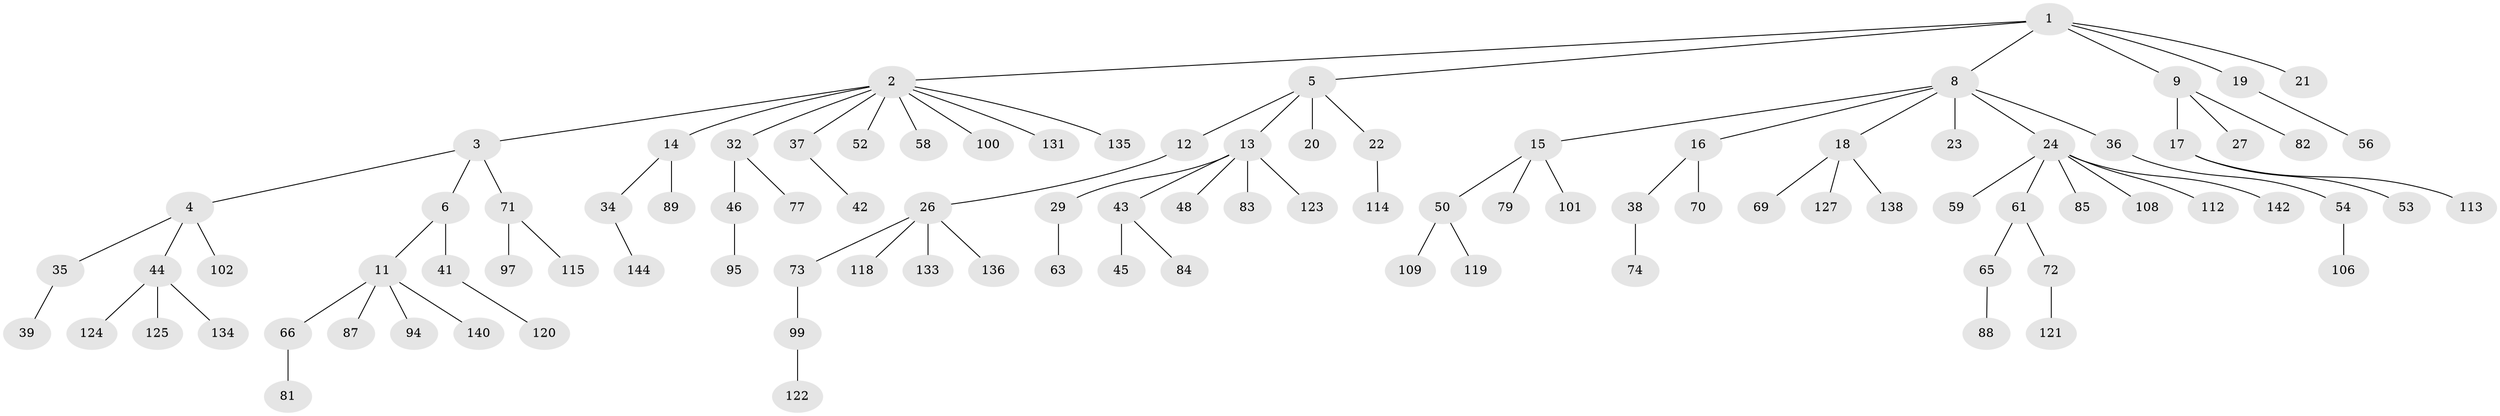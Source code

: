 // original degree distribution, {6: 0.0136986301369863, 7: 0.00684931506849315, 5: 0.0410958904109589, 4: 0.07534246575342465, 2: 0.18493150684931506, 3: 0.1506849315068493, 1: 0.5273972602739726}
// Generated by graph-tools (version 1.1) at 2025/42/03/06/25 10:42:02]
// undirected, 98 vertices, 97 edges
graph export_dot {
graph [start="1"]
  node [color=gray90,style=filled];
  1;
  2 [super="+55"];
  3 [super="+116"];
  4 [super="+132"];
  5 [super="+7"];
  6 [super="+67"];
  8 [super="+10"];
  9 [super="+96"];
  11 [super="+47"];
  12 [super="+137"];
  13 [super="+33"];
  14;
  15 [super="+31"];
  16 [super="+30"];
  17 [super="+25"];
  18 [super="+64"];
  19 [super="+107"];
  20;
  21;
  22 [super="+93"];
  23 [super="+104"];
  24 [super="+28"];
  26 [super="+40"];
  27 [super="+49"];
  29;
  32 [super="+139"];
  34 [super="+60"];
  35 [super="+51"];
  36;
  37 [super="+76"];
  38 [super="+78"];
  39;
  41 [super="+103"];
  42 [super="+143"];
  43 [super="+80"];
  44 [super="+92"];
  45 [super="+57"];
  46 [super="+105"];
  48 [super="+110"];
  50 [super="+62"];
  52;
  53 [super="+86"];
  54 [super="+129"];
  56 [super="+68"];
  58 [super="+75"];
  59;
  61;
  63 [super="+111"];
  65 [super="+146"];
  66;
  69;
  70;
  71 [super="+128"];
  72 [super="+130"];
  73;
  74;
  77 [super="+91"];
  79 [super="+90"];
  81 [super="+98"];
  82;
  83;
  84;
  85;
  87;
  88;
  89;
  94;
  95 [super="+141"];
  97;
  99 [super="+126"];
  100;
  101 [super="+117"];
  102;
  106;
  108;
  109;
  112;
  113;
  114;
  115;
  118;
  119 [super="+145"];
  120;
  121;
  122;
  123;
  124;
  125;
  127;
  131;
  133;
  134;
  135;
  136;
  138;
  140;
  142;
  144;
  1 -- 2;
  1 -- 5;
  1 -- 8;
  1 -- 9;
  1 -- 19;
  1 -- 21;
  2 -- 3;
  2 -- 14;
  2 -- 32;
  2 -- 37;
  2 -- 52;
  2 -- 131;
  2 -- 100;
  2 -- 135;
  2 -- 58;
  3 -- 4;
  3 -- 6;
  3 -- 71;
  4 -- 35;
  4 -- 44;
  4 -- 102;
  5 -- 12;
  5 -- 13;
  5 -- 20;
  5 -- 22;
  6 -- 11;
  6 -- 41;
  8 -- 24;
  8 -- 36;
  8 -- 16;
  8 -- 18;
  8 -- 23;
  8 -- 15;
  9 -- 17;
  9 -- 27;
  9 -- 82;
  11 -- 66;
  11 -- 140;
  11 -- 94;
  11 -- 87;
  12 -- 26;
  13 -- 29;
  13 -- 83;
  13 -- 48;
  13 -- 43;
  13 -- 123;
  14 -- 34;
  14 -- 89;
  15 -- 50;
  15 -- 101;
  15 -- 79;
  16 -- 38;
  16 -- 70;
  17 -- 53;
  17 -- 113;
  18 -- 127;
  18 -- 69;
  18 -- 138;
  19 -- 56;
  22 -- 114;
  24 -- 59;
  24 -- 61;
  24 -- 85;
  24 -- 142;
  24 -- 108;
  24 -- 112;
  26 -- 136;
  26 -- 73;
  26 -- 133;
  26 -- 118;
  29 -- 63;
  32 -- 46;
  32 -- 77;
  34 -- 144;
  35 -- 39;
  36 -- 54;
  37 -- 42;
  38 -- 74;
  41 -- 120;
  43 -- 45;
  43 -- 84;
  44 -- 124;
  44 -- 125;
  44 -- 134;
  46 -- 95;
  50 -- 109;
  50 -- 119;
  54 -- 106;
  61 -- 65;
  61 -- 72;
  65 -- 88;
  66 -- 81;
  71 -- 97;
  71 -- 115;
  72 -- 121;
  73 -- 99;
  99 -- 122;
}
